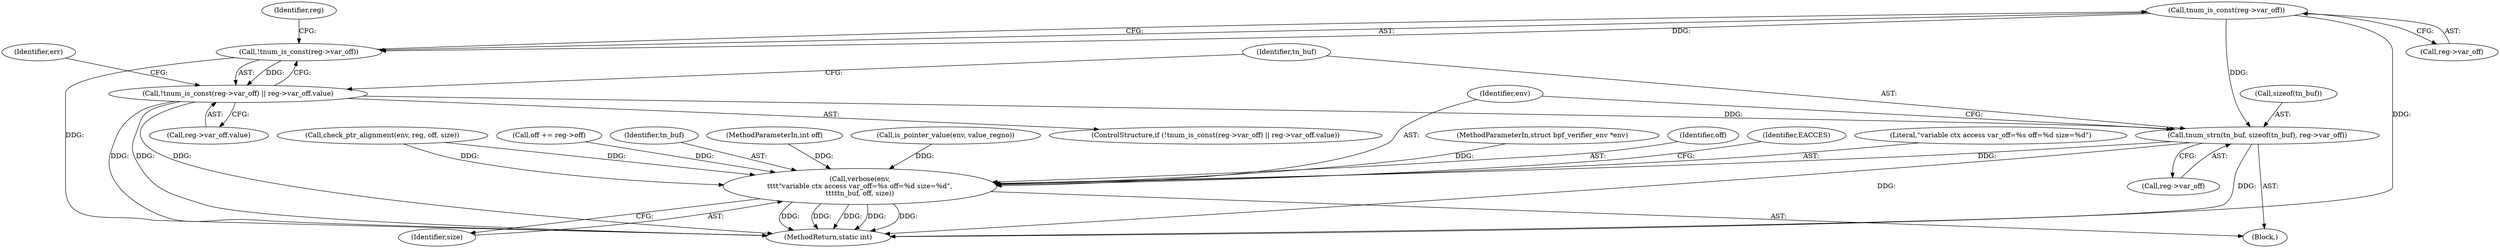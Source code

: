 digraph "0_linux_0c17d1d2c61936401f4702e1846e2c19b200f958_1@pointer" {
"1000268" [label="(Call,tnum_is_const(reg->var_off))"];
"1000267" [label="(Call,!tnum_is_const(reg->var_off))"];
"1000266" [label="(Call,!tnum_is_const(reg->var_off) || reg->var_off.value)"];
"1000279" [label="(Call,tnum_strn(tn_buf, sizeof(tn_buf), reg->var_off))"];
"1000286" [label="(Call,verbose(env,\n\t\t\t\t\"variable ctx access var_off=%s off=%d size=%d\",\n\t\t\t\ttn_buf, off, size))"];
"1000281" [label="(Call,sizeof(tn_buf))"];
"1000234" [label="(Call,is_pointer_value(env, value_regno))"];
"1000269" [label="(Call,reg->var_off)"];
"1000107" [label="(MethodParameterIn,struct bpf_verifier_env *env)"];
"1000158" [label="(Call,off += reg->off)"];
"1000266" [label="(Call,!tnum_is_const(reg->var_off) || reg->var_off.value)"];
"1000286" [label="(Call,verbose(env,\n\t\t\t\t\"variable ctx access var_off=%s off=%d size=%d\",\n\t\t\t\ttn_buf, off, size))"];
"1000291" [label="(Identifier,size)"];
"1000272" [label="(Call,reg->var_off.value)"];
"1000289" [label="(Identifier,tn_buf)"];
"1000110" [label="(MethodParameterIn,int off)"];
"1000274" [label="(Identifier,reg)"];
"1000283" [label="(Call,reg->var_off)"];
"1000287" [label="(Identifier,env)"];
"1000290" [label="(Identifier,off)"];
"1000294" [label="(Identifier,EACCES)"];
"1000267" [label="(Call,!tnum_is_const(reg->var_off))"];
"1000288" [label="(Literal,\"variable ctx access var_off=%s off=%d size=%d\")"];
"1000279" [label="(Call,tnum_strn(tn_buf, sizeof(tn_buf), reg->var_off))"];
"1000268" [label="(Call,tnum_is_const(reg->var_off))"];
"1000280" [label="(Identifier,tn_buf)"];
"1000296" [label="(Identifier,err)"];
"1000265" [label="(ControlStructure,if (!tnum_is_const(reg->var_off) || reg->var_off.value))"];
"1000568" [label="(MethodReturn,static int)"];
"1000149" [label="(Call,check_ptr_alignment(env, reg, off, size))"];
"1000277" [label="(Block,)"];
"1000268" -> "1000267"  [label="AST: "];
"1000268" -> "1000269"  [label="CFG: "];
"1000269" -> "1000268"  [label="AST: "];
"1000267" -> "1000268"  [label="CFG: "];
"1000268" -> "1000568"  [label="DDG: "];
"1000268" -> "1000267"  [label="DDG: "];
"1000268" -> "1000279"  [label="DDG: "];
"1000267" -> "1000266"  [label="AST: "];
"1000274" -> "1000267"  [label="CFG: "];
"1000266" -> "1000267"  [label="CFG: "];
"1000267" -> "1000568"  [label="DDG: "];
"1000267" -> "1000266"  [label="DDG: "];
"1000266" -> "1000265"  [label="AST: "];
"1000266" -> "1000272"  [label="CFG: "];
"1000272" -> "1000266"  [label="AST: "];
"1000280" -> "1000266"  [label="CFG: "];
"1000296" -> "1000266"  [label="CFG: "];
"1000266" -> "1000568"  [label="DDG: "];
"1000266" -> "1000568"  [label="DDG: "];
"1000266" -> "1000568"  [label="DDG: "];
"1000266" -> "1000279"  [label="DDG: "];
"1000279" -> "1000277"  [label="AST: "];
"1000279" -> "1000283"  [label="CFG: "];
"1000280" -> "1000279"  [label="AST: "];
"1000281" -> "1000279"  [label="AST: "];
"1000283" -> "1000279"  [label="AST: "];
"1000287" -> "1000279"  [label="CFG: "];
"1000279" -> "1000568"  [label="DDG: "];
"1000279" -> "1000568"  [label="DDG: "];
"1000279" -> "1000286"  [label="DDG: "];
"1000286" -> "1000277"  [label="AST: "];
"1000286" -> "1000291"  [label="CFG: "];
"1000287" -> "1000286"  [label="AST: "];
"1000288" -> "1000286"  [label="AST: "];
"1000289" -> "1000286"  [label="AST: "];
"1000290" -> "1000286"  [label="AST: "];
"1000291" -> "1000286"  [label="AST: "];
"1000294" -> "1000286"  [label="CFG: "];
"1000286" -> "1000568"  [label="DDG: "];
"1000286" -> "1000568"  [label="DDG: "];
"1000286" -> "1000568"  [label="DDG: "];
"1000286" -> "1000568"  [label="DDG: "];
"1000286" -> "1000568"  [label="DDG: "];
"1000234" -> "1000286"  [label="DDG: "];
"1000149" -> "1000286"  [label="DDG: "];
"1000149" -> "1000286"  [label="DDG: "];
"1000107" -> "1000286"  [label="DDG: "];
"1000158" -> "1000286"  [label="DDG: "];
"1000110" -> "1000286"  [label="DDG: "];
}
